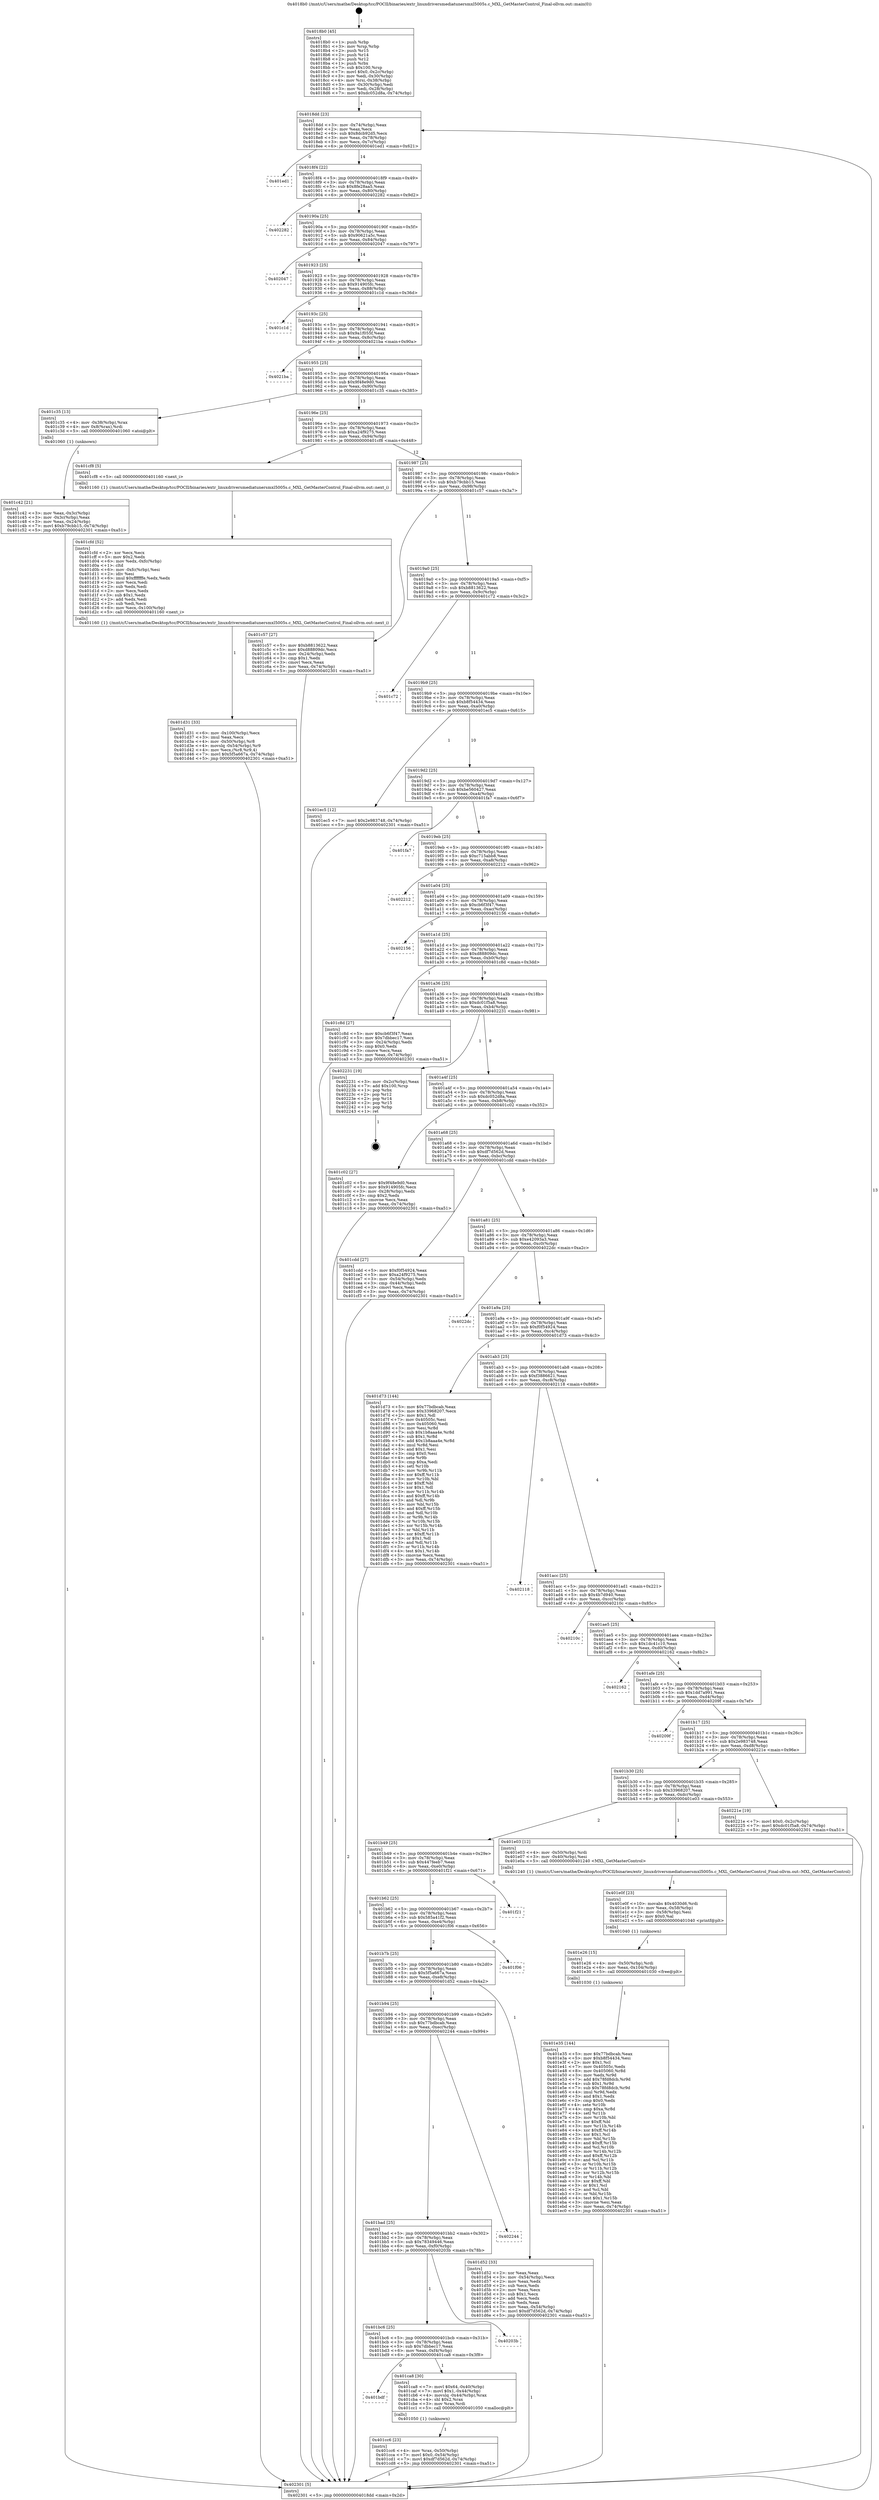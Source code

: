 digraph "0x4018b0" {
  label = "0x4018b0 (/mnt/c/Users/mathe/Desktop/tcc/POCII/binaries/extr_linuxdriversmediatunersmxl5005s.c_MXL_GetMasterControl_Final-ollvm.out::main(0))"
  labelloc = "t"
  node[shape=record]

  Entry [label="",width=0.3,height=0.3,shape=circle,fillcolor=black,style=filled]
  "0x4018dd" [label="{
     0x4018dd [23]\l
     | [instrs]\l
     &nbsp;&nbsp;0x4018dd \<+3\>: mov -0x74(%rbp),%eax\l
     &nbsp;&nbsp;0x4018e0 \<+2\>: mov %eax,%ecx\l
     &nbsp;&nbsp;0x4018e2 \<+6\>: sub $0x8dcb92d5,%ecx\l
     &nbsp;&nbsp;0x4018e8 \<+3\>: mov %eax,-0x78(%rbp)\l
     &nbsp;&nbsp;0x4018eb \<+3\>: mov %ecx,-0x7c(%rbp)\l
     &nbsp;&nbsp;0x4018ee \<+6\>: je 0000000000401ed1 \<main+0x621\>\l
  }"]
  "0x401ed1" [label="{
     0x401ed1\l
  }", style=dashed]
  "0x4018f4" [label="{
     0x4018f4 [22]\l
     | [instrs]\l
     &nbsp;&nbsp;0x4018f4 \<+5\>: jmp 00000000004018f9 \<main+0x49\>\l
     &nbsp;&nbsp;0x4018f9 \<+3\>: mov -0x78(%rbp),%eax\l
     &nbsp;&nbsp;0x4018fc \<+5\>: sub $0x8fe28aa5,%eax\l
     &nbsp;&nbsp;0x401901 \<+3\>: mov %eax,-0x80(%rbp)\l
     &nbsp;&nbsp;0x401904 \<+6\>: je 0000000000402282 \<main+0x9d2\>\l
  }"]
  Exit [label="",width=0.3,height=0.3,shape=circle,fillcolor=black,style=filled,peripheries=2]
  "0x402282" [label="{
     0x402282\l
  }", style=dashed]
  "0x40190a" [label="{
     0x40190a [25]\l
     | [instrs]\l
     &nbsp;&nbsp;0x40190a \<+5\>: jmp 000000000040190f \<main+0x5f\>\l
     &nbsp;&nbsp;0x40190f \<+3\>: mov -0x78(%rbp),%eax\l
     &nbsp;&nbsp;0x401912 \<+5\>: sub $0x90621a5c,%eax\l
     &nbsp;&nbsp;0x401917 \<+6\>: mov %eax,-0x84(%rbp)\l
     &nbsp;&nbsp;0x40191d \<+6\>: je 0000000000402047 \<main+0x797\>\l
  }"]
  "0x401e35" [label="{
     0x401e35 [144]\l
     | [instrs]\l
     &nbsp;&nbsp;0x401e35 \<+5\>: mov $0x77bdbcab,%eax\l
     &nbsp;&nbsp;0x401e3a \<+5\>: mov $0xb8f54434,%esi\l
     &nbsp;&nbsp;0x401e3f \<+2\>: mov $0x1,%cl\l
     &nbsp;&nbsp;0x401e41 \<+7\>: mov 0x40505c,%edx\l
     &nbsp;&nbsp;0x401e48 \<+8\>: mov 0x405060,%r8d\l
     &nbsp;&nbsp;0x401e50 \<+3\>: mov %edx,%r9d\l
     &nbsp;&nbsp;0x401e53 \<+7\>: add $0x78fd8dcb,%r9d\l
     &nbsp;&nbsp;0x401e5a \<+4\>: sub $0x1,%r9d\l
     &nbsp;&nbsp;0x401e5e \<+7\>: sub $0x78fd8dcb,%r9d\l
     &nbsp;&nbsp;0x401e65 \<+4\>: imul %r9d,%edx\l
     &nbsp;&nbsp;0x401e69 \<+3\>: and $0x1,%edx\l
     &nbsp;&nbsp;0x401e6c \<+3\>: cmp $0x0,%edx\l
     &nbsp;&nbsp;0x401e6f \<+4\>: sete %r10b\l
     &nbsp;&nbsp;0x401e73 \<+4\>: cmp $0xa,%r8d\l
     &nbsp;&nbsp;0x401e77 \<+4\>: setl %r11b\l
     &nbsp;&nbsp;0x401e7b \<+3\>: mov %r10b,%bl\l
     &nbsp;&nbsp;0x401e7e \<+3\>: xor $0xff,%bl\l
     &nbsp;&nbsp;0x401e81 \<+3\>: mov %r11b,%r14b\l
     &nbsp;&nbsp;0x401e84 \<+4\>: xor $0xff,%r14b\l
     &nbsp;&nbsp;0x401e88 \<+3\>: xor $0x1,%cl\l
     &nbsp;&nbsp;0x401e8b \<+3\>: mov %bl,%r15b\l
     &nbsp;&nbsp;0x401e8e \<+4\>: and $0xff,%r15b\l
     &nbsp;&nbsp;0x401e92 \<+3\>: and %cl,%r10b\l
     &nbsp;&nbsp;0x401e95 \<+3\>: mov %r14b,%r12b\l
     &nbsp;&nbsp;0x401e98 \<+4\>: and $0xff,%r12b\l
     &nbsp;&nbsp;0x401e9c \<+3\>: and %cl,%r11b\l
     &nbsp;&nbsp;0x401e9f \<+3\>: or %r10b,%r15b\l
     &nbsp;&nbsp;0x401ea2 \<+3\>: or %r11b,%r12b\l
     &nbsp;&nbsp;0x401ea5 \<+3\>: xor %r12b,%r15b\l
     &nbsp;&nbsp;0x401ea8 \<+3\>: or %r14b,%bl\l
     &nbsp;&nbsp;0x401eab \<+3\>: xor $0xff,%bl\l
     &nbsp;&nbsp;0x401eae \<+3\>: or $0x1,%cl\l
     &nbsp;&nbsp;0x401eb1 \<+2\>: and %cl,%bl\l
     &nbsp;&nbsp;0x401eb3 \<+3\>: or %bl,%r15b\l
     &nbsp;&nbsp;0x401eb6 \<+4\>: test $0x1,%r15b\l
     &nbsp;&nbsp;0x401eba \<+3\>: cmovne %esi,%eax\l
     &nbsp;&nbsp;0x401ebd \<+3\>: mov %eax,-0x74(%rbp)\l
     &nbsp;&nbsp;0x401ec0 \<+5\>: jmp 0000000000402301 \<main+0xa51\>\l
  }"]
  "0x402047" [label="{
     0x402047\l
  }", style=dashed]
  "0x401923" [label="{
     0x401923 [25]\l
     | [instrs]\l
     &nbsp;&nbsp;0x401923 \<+5\>: jmp 0000000000401928 \<main+0x78\>\l
     &nbsp;&nbsp;0x401928 \<+3\>: mov -0x78(%rbp),%eax\l
     &nbsp;&nbsp;0x40192b \<+5\>: sub $0x914905fc,%eax\l
     &nbsp;&nbsp;0x401930 \<+6\>: mov %eax,-0x88(%rbp)\l
     &nbsp;&nbsp;0x401936 \<+6\>: je 0000000000401c1d \<main+0x36d\>\l
  }"]
  "0x401e26" [label="{
     0x401e26 [15]\l
     | [instrs]\l
     &nbsp;&nbsp;0x401e26 \<+4\>: mov -0x50(%rbp),%rdi\l
     &nbsp;&nbsp;0x401e2a \<+6\>: mov %eax,-0x104(%rbp)\l
     &nbsp;&nbsp;0x401e30 \<+5\>: call 0000000000401030 \<free@plt\>\l
     | [calls]\l
     &nbsp;&nbsp;0x401030 \{1\} (unknown)\l
  }"]
  "0x401c1d" [label="{
     0x401c1d\l
  }", style=dashed]
  "0x40193c" [label="{
     0x40193c [25]\l
     | [instrs]\l
     &nbsp;&nbsp;0x40193c \<+5\>: jmp 0000000000401941 \<main+0x91\>\l
     &nbsp;&nbsp;0x401941 \<+3\>: mov -0x78(%rbp),%eax\l
     &nbsp;&nbsp;0x401944 \<+5\>: sub $0x9a1f055f,%eax\l
     &nbsp;&nbsp;0x401949 \<+6\>: mov %eax,-0x8c(%rbp)\l
     &nbsp;&nbsp;0x40194f \<+6\>: je 00000000004021ba \<main+0x90a\>\l
  }"]
  "0x401e0f" [label="{
     0x401e0f [23]\l
     | [instrs]\l
     &nbsp;&nbsp;0x401e0f \<+10\>: movabs $0x4030d6,%rdi\l
     &nbsp;&nbsp;0x401e19 \<+3\>: mov %eax,-0x58(%rbp)\l
     &nbsp;&nbsp;0x401e1c \<+3\>: mov -0x58(%rbp),%esi\l
     &nbsp;&nbsp;0x401e1f \<+2\>: mov $0x0,%al\l
     &nbsp;&nbsp;0x401e21 \<+5\>: call 0000000000401040 \<printf@plt\>\l
     | [calls]\l
     &nbsp;&nbsp;0x401040 \{1\} (unknown)\l
  }"]
  "0x4021ba" [label="{
     0x4021ba\l
  }", style=dashed]
  "0x401955" [label="{
     0x401955 [25]\l
     | [instrs]\l
     &nbsp;&nbsp;0x401955 \<+5\>: jmp 000000000040195a \<main+0xaa\>\l
     &nbsp;&nbsp;0x40195a \<+3\>: mov -0x78(%rbp),%eax\l
     &nbsp;&nbsp;0x40195d \<+5\>: sub $0x9f48e9d0,%eax\l
     &nbsp;&nbsp;0x401962 \<+6\>: mov %eax,-0x90(%rbp)\l
     &nbsp;&nbsp;0x401968 \<+6\>: je 0000000000401c35 \<main+0x385\>\l
  }"]
  "0x401d31" [label="{
     0x401d31 [33]\l
     | [instrs]\l
     &nbsp;&nbsp;0x401d31 \<+6\>: mov -0x100(%rbp),%ecx\l
     &nbsp;&nbsp;0x401d37 \<+3\>: imul %eax,%ecx\l
     &nbsp;&nbsp;0x401d3a \<+4\>: mov -0x50(%rbp),%r8\l
     &nbsp;&nbsp;0x401d3e \<+4\>: movslq -0x54(%rbp),%r9\l
     &nbsp;&nbsp;0x401d42 \<+4\>: mov %ecx,(%r8,%r9,4)\l
     &nbsp;&nbsp;0x401d46 \<+7\>: movl $0x5f5a667a,-0x74(%rbp)\l
     &nbsp;&nbsp;0x401d4d \<+5\>: jmp 0000000000402301 \<main+0xa51\>\l
  }"]
  "0x401c35" [label="{
     0x401c35 [13]\l
     | [instrs]\l
     &nbsp;&nbsp;0x401c35 \<+4\>: mov -0x38(%rbp),%rax\l
     &nbsp;&nbsp;0x401c39 \<+4\>: mov 0x8(%rax),%rdi\l
     &nbsp;&nbsp;0x401c3d \<+5\>: call 0000000000401060 \<atoi@plt\>\l
     | [calls]\l
     &nbsp;&nbsp;0x401060 \{1\} (unknown)\l
  }"]
  "0x40196e" [label="{
     0x40196e [25]\l
     | [instrs]\l
     &nbsp;&nbsp;0x40196e \<+5\>: jmp 0000000000401973 \<main+0xc3\>\l
     &nbsp;&nbsp;0x401973 \<+3\>: mov -0x78(%rbp),%eax\l
     &nbsp;&nbsp;0x401976 \<+5\>: sub $0xa24f9275,%eax\l
     &nbsp;&nbsp;0x40197b \<+6\>: mov %eax,-0x94(%rbp)\l
     &nbsp;&nbsp;0x401981 \<+6\>: je 0000000000401cf8 \<main+0x448\>\l
  }"]
  "0x401cfd" [label="{
     0x401cfd [52]\l
     | [instrs]\l
     &nbsp;&nbsp;0x401cfd \<+2\>: xor %ecx,%ecx\l
     &nbsp;&nbsp;0x401cff \<+5\>: mov $0x2,%edx\l
     &nbsp;&nbsp;0x401d04 \<+6\>: mov %edx,-0xfc(%rbp)\l
     &nbsp;&nbsp;0x401d0a \<+1\>: cltd\l
     &nbsp;&nbsp;0x401d0b \<+6\>: mov -0xfc(%rbp),%esi\l
     &nbsp;&nbsp;0x401d11 \<+2\>: idiv %esi\l
     &nbsp;&nbsp;0x401d13 \<+6\>: imul $0xfffffffe,%edx,%edx\l
     &nbsp;&nbsp;0x401d19 \<+2\>: mov %ecx,%edi\l
     &nbsp;&nbsp;0x401d1b \<+2\>: sub %edx,%edi\l
     &nbsp;&nbsp;0x401d1d \<+2\>: mov %ecx,%edx\l
     &nbsp;&nbsp;0x401d1f \<+3\>: sub $0x1,%edx\l
     &nbsp;&nbsp;0x401d22 \<+2\>: add %edx,%edi\l
     &nbsp;&nbsp;0x401d24 \<+2\>: sub %edi,%ecx\l
     &nbsp;&nbsp;0x401d26 \<+6\>: mov %ecx,-0x100(%rbp)\l
     &nbsp;&nbsp;0x401d2c \<+5\>: call 0000000000401160 \<next_i\>\l
     | [calls]\l
     &nbsp;&nbsp;0x401160 \{1\} (/mnt/c/Users/mathe/Desktop/tcc/POCII/binaries/extr_linuxdriversmediatunersmxl5005s.c_MXL_GetMasterControl_Final-ollvm.out::next_i)\l
  }"]
  "0x401cf8" [label="{
     0x401cf8 [5]\l
     | [instrs]\l
     &nbsp;&nbsp;0x401cf8 \<+5\>: call 0000000000401160 \<next_i\>\l
     | [calls]\l
     &nbsp;&nbsp;0x401160 \{1\} (/mnt/c/Users/mathe/Desktop/tcc/POCII/binaries/extr_linuxdriversmediatunersmxl5005s.c_MXL_GetMasterControl_Final-ollvm.out::next_i)\l
  }"]
  "0x401987" [label="{
     0x401987 [25]\l
     | [instrs]\l
     &nbsp;&nbsp;0x401987 \<+5\>: jmp 000000000040198c \<main+0xdc\>\l
     &nbsp;&nbsp;0x40198c \<+3\>: mov -0x78(%rbp),%eax\l
     &nbsp;&nbsp;0x40198f \<+5\>: sub $0xb79cbb15,%eax\l
     &nbsp;&nbsp;0x401994 \<+6\>: mov %eax,-0x98(%rbp)\l
     &nbsp;&nbsp;0x40199a \<+6\>: je 0000000000401c57 \<main+0x3a7\>\l
  }"]
  "0x401cc6" [label="{
     0x401cc6 [23]\l
     | [instrs]\l
     &nbsp;&nbsp;0x401cc6 \<+4\>: mov %rax,-0x50(%rbp)\l
     &nbsp;&nbsp;0x401cca \<+7\>: movl $0x0,-0x54(%rbp)\l
     &nbsp;&nbsp;0x401cd1 \<+7\>: movl $0xdf7d562d,-0x74(%rbp)\l
     &nbsp;&nbsp;0x401cd8 \<+5\>: jmp 0000000000402301 \<main+0xa51\>\l
  }"]
  "0x401c57" [label="{
     0x401c57 [27]\l
     | [instrs]\l
     &nbsp;&nbsp;0x401c57 \<+5\>: mov $0xb8813622,%eax\l
     &nbsp;&nbsp;0x401c5c \<+5\>: mov $0xd88809dc,%ecx\l
     &nbsp;&nbsp;0x401c61 \<+3\>: mov -0x24(%rbp),%edx\l
     &nbsp;&nbsp;0x401c64 \<+3\>: cmp $0x1,%edx\l
     &nbsp;&nbsp;0x401c67 \<+3\>: cmovl %ecx,%eax\l
     &nbsp;&nbsp;0x401c6a \<+3\>: mov %eax,-0x74(%rbp)\l
     &nbsp;&nbsp;0x401c6d \<+5\>: jmp 0000000000402301 \<main+0xa51\>\l
  }"]
  "0x4019a0" [label="{
     0x4019a0 [25]\l
     | [instrs]\l
     &nbsp;&nbsp;0x4019a0 \<+5\>: jmp 00000000004019a5 \<main+0xf5\>\l
     &nbsp;&nbsp;0x4019a5 \<+3\>: mov -0x78(%rbp),%eax\l
     &nbsp;&nbsp;0x4019a8 \<+5\>: sub $0xb8813622,%eax\l
     &nbsp;&nbsp;0x4019ad \<+6\>: mov %eax,-0x9c(%rbp)\l
     &nbsp;&nbsp;0x4019b3 \<+6\>: je 0000000000401c72 \<main+0x3c2\>\l
  }"]
  "0x401bdf" [label="{
     0x401bdf\l
  }", style=dashed]
  "0x401c72" [label="{
     0x401c72\l
  }", style=dashed]
  "0x4019b9" [label="{
     0x4019b9 [25]\l
     | [instrs]\l
     &nbsp;&nbsp;0x4019b9 \<+5\>: jmp 00000000004019be \<main+0x10e\>\l
     &nbsp;&nbsp;0x4019be \<+3\>: mov -0x78(%rbp),%eax\l
     &nbsp;&nbsp;0x4019c1 \<+5\>: sub $0xb8f54434,%eax\l
     &nbsp;&nbsp;0x4019c6 \<+6\>: mov %eax,-0xa0(%rbp)\l
     &nbsp;&nbsp;0x4019cc \<+6\>: je 0000000000401ec5 \<main+0x615\>\l
  }"]
  "0x401ca8" [label="{
     0x401ca8 [30]\l
     | [instrs]\l
     &nbsp;&nbsp;0x401ca8 \<+7\>: movl $0x64,-0x40(%rbp)\l
     &nbsp;&nbsp;0x401caf \<+7\>: movl $0x1,-0x44(%rbp)\l
     &nbsp;&nbsp;0x401cb6 \<+4\>: movslq -0x44(%rbp),%rax\l
     &nbsp;&nbsp;0x401cba \<+4\>: shl $0x2,%rax\l
     &nbsp;&nbsp;0x401cbe \<+3\>: mov %rax,%rdi\l
     &nbsp;&nbsp;0x401cc1 \<+5\>: call 0000000000401050 \<malloc@plt\>\l
     | [calls]\l
     &nbsp;&nbsp;0x401050 \{1\} (unknown)\l
  }"]
  "0x401ec5" [label="{
     0x401ec5 [12]\l
     | [instrs]\l
     &nbsp;&nbsp;0x401ec5 \<+7\>: movl $0x2e983748,-0x74(%rbp)\l
     &nbsp;&nbsp;0x401ecc \<+5\>: jmp 0000000000402301 \<main+0xa51\>\l
  }"]
  "0x4019d2" [label="{
     0x4019d2 [25]\l
     | [instrs]\l
     &nbsp;&nbsp;0x4019d2 \<+5\>: jmp 00000000004019d7 \<main+0x127\>\l
     &nbsp;&nbsp;0x4019d7 \<+3\>: mov -0x78(%rbp),%eax\l
     &nbsp;&nbsp;0x4019da \<+5\>: sub $0xbe560427,%eax\l
     &nbsp;&nbsp;0x4019df \<+6\>: mov %eax,-0xa4(%rbp)\l
     &nbsp;&nbsp;0x4019e5 \<+6\>: je 0000000000401fa7 \<main+0x6f7\>\l
  }"]
  "0x401bc6" [label="{
     0x401bc6 [25]\l
     | [instrs]\l
     &nbsp;&nbsp;0x401bc6 \<+5\>: jmp 0000000000401bcb \<main+0x31b\>\l
     &nbsp;&nbsp;0x401bcb \<+3\>: mov -0x78(%rbp),%eax\l
     &nbsp;&nbsp;0x401bce \<+5\>: sub $0x7dbbec17,%eax\l
     &nbsp;&nbsp;0x401bd3 \<+6\>: mov %eax,-0xf4(%rbp)\l
     &nbsp;&nbsp;0x401bd9 \<+6\>: je 0000000000401ca8 \<main+0x3f8\>\l
  }"]
  "0x401fa7" [label="{
     0x401fa7\l
  }", style=dashed]
  "0x4019eb" [label="{
     0x4019eb [25]\l
     | [instrs]\l
     &nbsp;&nbsp;0x4019eb \<+5\>: jmp 00000000004019f0 \<main+0x140\>\l
     &nbsp;&nbsp;0x4019f0 \<+3\>: mov -0x78(%rbp),%eax\l
     &nbsp;&nbsp;0x4019f3 \<+5\>: sub $0xc715abb8,%eax\l
     &nbsp;&nbsp;0x4019f8 \<+6\>: mov %eax,-0xa8(%rbp)\l
     &nbsp;&nbsp;0x4019fe \<+6\>: je 0000000000402212 \<main+0x962\>\l
  }"]
  "0x40203b" [label="{
     0x40203b\l
  }", style=dashed]
  "0x402212" [label="{
     0x402212\l
  }", style=dashed]
  "0x401a04" [label="{
     0x401a04 [25]\l
     | [instrs]\l
     &nbsp;&nbsp;0x401a04 \<+5\>: jmp 0000000000401a09 \<main+0x159\>\l
     &nbsp;&nbsp;0x401a09 \<+3\>: mov -0x78(%rbp),%eax\l
     &nbsp;&nbsp;0x401a0c \<+5\>: sub $0xcb6f3f47,%eax\l
     &nbsp;&nbsp;0x401a11 \<+6\>: mov %eax,-0xac(%rbp)\l
     &nbsp;&nbsp;0x401a17 \<+6\>: je 0000000000402156 \<main+0x8a6\>\l
  }"]
  "0x401bad" [label="{
     0x401bad [25]\l
     | [instrs]\l
     &nbsp;&nbsp;0x401bad \<+5\>: jmp 0000000000401bb2 \<main+0x302\>\l
     &nbsp;&nbsp;0x401bb2 \<+3\>: mov -0x78(%rbp),%eax\l
     &nbsp;&nbsp;0x401bb5 \<+5\>: sub $0x78349446,%eax\l
     &nbsp;&nbsp;0x401bba \<+6\>: mov %eax,-0xf0(%rbp)\l
     &nbsp;&nbsp;0x401bc0 \<+6\>: je 000000000040203b \<main+0x78b\>\l
  }"]
  "0x402156" [label="{
     0x402156\l
  }", style=dashed]
  "0x401a1d" [label="{
     0x401a1d [25]\l
     | [instrs]\l
     &nbsp;&nbsp;0x401a1d \<+5\>: jmp 0000000000401a22 \<main+0x172\>\l
     &nbsp;&nbsp;0x401a22 \<+3\>: mov -0x78(%rbp),%eax\l
     &nbsp;&nbsp;0x401a25 \<+5\>: sub $0xd88809dc,%eax\l
     &nbsp;&nbsp;0x401a2a \<+6\>: mov %eax,-0xb0(%rbp)\l
     &nbsp;&nbsp;0x401a30 \<+6\>: je 0000000000401c8d \<main+0x3dd\>\l
  }"]
  "0x402244" [label="{
     0x402244\l
  }", style=dashed]
  "0x401c8d" [label="{
     0x401c8d [27]\l
     | [instrs]\l
     &nbsp;&nbsp;0x401c8d \<+5\>: mov $0xcb6f3f47,%eax\l
     &nbsp;&nbsp;0x401c92 \<+5\>: mov $0x7dbbec17,%ecx\l
     &nbsp;&nbsp;0x401c97 \<+3\>: mov -0x24(%rbp),%edx\l
     &nbsp;&nbsp;0x401c9a \<+3\>: cmp $0x0,%edx\l
     &nbsp;&nbsp;0x401c9d \<+3\>: cmove %ecx,%eax\l
     &nbsp;&nbsp;0x401ca0 \<+3\>: mov %eax,-0x74(%rbp)\l
     &nbsp;&nbsp;0x401ca3 \<+5\>: jmp 0000000000402301 \<main+0xa51\>\l
  }"]
  "0x401a36" [label="{
     0x401a36 [25]\l
     | [instrs]\l
     &nbsp;&nbsp;0x401a36 \<+5\>: jmp 0000000000401a3b \<main+0x18b\>\l
     &nbsp;&nbsp;0x401a3b \<+3\>: mov -0x78(%rbp),%eax\l
     &nbsp;&nbsp;0x401a3e \<+5\>: sub $0xdc01f5a8,%eax\l
     &nbsp;&nbsp;0x401a43 \<+6\>: mov %eax,-0xb4(%rbp)\l
     &nbsp;&nbsp;0x401a49 \<+6\>: je 0000000000402231 \<main+0x981\>\l
  }"]
  "0x401b94" [label="{
     0x401b94 [25]\l
     | [instrs]\l
     &nbsp;&nbsp;0x401b94 \<+5\>: jmp 0000000000401b99 \<main+0x2e9\>\l
     &nbsp;&nbsp;0x401b99 \<+3\>: mov -0x78(%rbp),%eax\l
     &nbsp;&nbsp;0x401b9c \<+5\>: sub $0x77bdbcab,%eax\l
     &nbsp;&nbsp;0x401ba1 \<+6\>: mov %eax,-0xec(%rbp)\l
     &nbsp;&nbsp;0x401ba7 \<+6\>: je 0000000000402244 \<main+0x994\>\l
  }"]
  "0x402231" [label="{
     0x402231 [19]\l
     | [instrs]\l
     &nbsp;&nbsp;0x402231 \<+3\>: mov -0x2c(%rbp),%eax\l
     &nbsp;&nbsp;0x402234 \<+7\>: add $0x100,%rsp\l
     &nbsp;&nbsp;0x40223b \<+1\>: pop %rbx\l
     &nbsp;&nbsp;0x40223c \<+2\>: pop %r12\l
     &nbsp;&nbsp;0x40223e \<+2\>: pop %r14\l
     &nbsp;&nbsp;0x402240 \<+2\>: pop %r15\l
     &nbsp;&nbsp;0x402242 \<+1\>: pop %rbp\l
     &nbsp;&nbsp;0x402243 \<+1\>: ret\l
  }"]
  "0x401a4f" [label="{
     0x401a4f [25]\l
     | [instrs]\l
     &nbsp;&nbsp;0x401a4f \<+5\>: jmp 0000000000401a54 \<main+0x1a4\>\l
     &nbsp;&nbsp;0x401a54 \<+3\>: mov -0x78(%rbp),%eax\l
     &nbsp;&nbsp;0x401a57 \<+5\>: sub $0xdc052d8a,%eax\l
     &nbsp;&nbsp;0x401a5c \<+6\>: mov %eax,-0xb8(%rbp)\l
     &nbsp;&nbsp;0x401a62 \<+6\>: je 0000000000401c02 \<main+0x352\>\l
  }"]
  "0x401d52" [label="{
     0x401d52 [33]\l
     | [instrs]\l
     &nbsp;&nbsp;0x401d52 \<+2\>: xor %eax,%eax\l
     &nbsp;&nbsp;0x401d54 \<+3\>: mov -0x54(%rbp),%ecx\l
     &nbsp;&nbsp;0x401d57 \<+2\>: mov %eax,%edx\l
     &nbsp;&nbsp;0x401d59 \<+2\>: sub %ecx,%edx\l
     &nbsp;&nbsp;0x401d5b \<+2\>: mov %eax,%ecx\l
     &nbsp;&nbsp;0x401d5d \<+3\>: sub $0x1,%ecx\l
     &nbsp;&nbsp;0x401d60 \<+2\>: add %ecx,%edx\l
     &nbsp;&nbsp;0x401d62 \<+2\>: sub %edx,%eax\l
     &nbsp;&nbsp;0x401d64 \<+3\>: mov %eax,-0x54(%rbp)\l
     &nbsp;&nbsp;0x401d67 \<+7\>: movl $0xdf7d562d,-0x74(%rbp)\l
     &nbsp;&nbsp;0x401d6e \<+5\>: jmp 0000000000402301 \<main+0xa51\>\l
  }"]
  "0x401c02" [label="{
     0x401c02 [27]\l
     | [instrs]\l
     &nbsp;&nbsp;0x401c02 \<+5\>: mov $0x9f48e9d0,%eax\l
     &nbsp;&nbsp;0x401c07 \<+5\>: mov $0x914905fc,%ecx\l
     &nbsp;&nbsp;0x401c0c \<+3\>: mov -0x28(%rbp),%edx\l
     &nbsp;&nbsp;0x401c0f \<+3\>: cmp $0x2,%edx\l
     &nbsp;&nbsp;0x401c12 \<+3\>: cmovne %ecx,%eax\l
     &nbsp;&nbsp;0x401c15 \<+3\>: mov %eax,-0x74(%rbp)\l
     &nbsp;&nbsp;0x401c18 \<+5\>: jmp 0000000000402301 \<main+0xa51\>\l
  }"]
  "0x401a68" [label="{
     0x401a68 [25]\l
     | [instrs]\l
     &nbsp;&nbsp;0x401a68 \<+5\>: jmp 0000000000401a6d \<main+0x1bd\>\l
     &nbsp;&nbsp;0x401a6d \<+3\>: mov -0x78(%rbp),%eax\l
     &nbsp;&nbsp;0x401a70 \<+5\>: sub $0xdf7d562d,%eax\l
     &nbsp;&nbsp;0x401a75 \<+6\>: mov %eax,-0xbc(%rbp)\l
     &nbsp;&nbsp;0x401a7b \<+6\>: je 0000000000401cdd \<main+0x42d\>\l
  }"]
  "0x402301" [label="{
     0x402301 [5]\l
     | [instrs]\l
     &nbsp;&nbsp;0x402301 \<+5\>: jmp 00000000004018dd \<main+0x2d\>\l
  }"]
  "0x4018b0" [label="{
     0x4018b0 [45]\l
     | [instrs]\l
     &nbsp;&nbsp;0x4018b0 \<+1\>: push %rbp\l
     &nbsp;&nbsp;0x4018b1 \<+3\>: mov %rsp,%rbp\l
     &nbsp;&nbsp;0x4018b4 \<+2\>: push %r15\l
     &nbsp;&nbsp;0x4018b6 \<+2\>: push %r14\l
     &nbsp;&nbsp;0x4018b8 \<+2\>: push %r12\l
     &nbsp;&nbsp;0x4018ba \<+1\>: push %rbx\l
     &nbsp;&nbsp;0x4018bb \<+7\>: sub $0x100,%rsp\l
     &nbsp;&nbsp;0x4018c2 \<+7\>: movl $0x0,-0x2c(%rbp)\l
     &nbsp;&nbsp;0x4018c9 \<+3\>: mov %edi,-0x30(%rbp)\l
     &nbsp;&nbsp;0x4018cc \<+4\>: mov %rsi,-0x38(%rbp)\l
     &nbsp;&nbsp;0x4018d0 \<+3\>: mov -0x30(%rbp),%edi\l
     &nbsp;&nbsp;0x4018d3 \<+3\>: mov %edi,-0x28(%rbp)\l
     &nbsp;&nbsp;0x4018d6 \<+7\>: movl $0xdc052d8a,-0x74(%rbp)\l
  }"]
  "0x401c42" [label="{
     0x401c42 [21]\l
     | [instrs]\l
     &nbsp;&nbsp;0x401c42 \<+3\>: mov %eax,-0x3c(%rbp)\l
     &nbsp;&nbsp;0x401c45 \<+3\>: mov -0x3c(%rbp),%eax\l
     &nbsp;&nbsp;0x401c48 \<+3\>: mov %eax,-0x24(%rbp)\l
     &nbsp;&nbsp;0x401c4b \<+7\>: movl $0xb79cbb15,-0x74(%rbp)\l
     &nbsp;&nbsp;0x401c52 \<+5\>: jmp 0000000000402301 \<main+0xa51\>\l
  }"]
  "0x401b7b" [label="{
     0x401b7b [25]\l
     | [instrs]\l
     &nbsp;&nbsp;0x401b7b \<+5\>: jmp 0000000000401b80 \<main+0x2d0\>\l
     &nbsp;&nbsp;0x401b80 \<+3\>: mov -0x78(%rbp),%eax\l
     &nbsp;&nbsp;0x401b83 \<+5\>: sub $0x5f5a667a,%eax\l
     &nbsp;&nbsp;0x401b88 \<+6\>: mov %eax,-0xe8(%rbp)\l
     &nbsp;&nbsp;0x401b8e \<+6\>: je 0000000000401d52 \<main+0x4a2\>\l
  }"]
  "0x401cdd" [label="{
     0x401cdd [27]\l
     | [instrs]\l
     &nbsp;&nbsp;0x401cdd \<+5\>: mov $0xf0f54924,%eax\l
     &nbsp;&nbsp;0x401ce2 \<+5\>: mov $0xa24f9275,%ecx\l
     &nbsp;&nbsp;0x401ce7 \<+3\>: mov -0x54(%rbp),%edx\l
     &nbsp;&nbsp;0x401cea \<+3\>: cmp -0x44(%rbp),%edx\l
     &nbsp;&nbsp;0x401ced \<+3\>: cmovl %ecx,%eax\l
     &nbsp;&nbsp;0x401cf0 \<+3\>: mov %eax,-0x74(%rbp)\l
     &nbsp;&nbsp;0x401cf3 \<+5\>: jmp 0000000000402301 \<main+0xa51\>\l
  }"]
  "0x401a81" [label="{
     0x401a81 [25]\l
     | [instrs]\l
     &nbsp;&nbsp;0x401a81 \<+5\>: jmp 0000000000401a86 \<main+0x1d6\>\l
     &nbsp;&nbsp;0x401a86 \<+3\>: mov -0x78(%rbp),%eax\l
     &nbsp;&nbsp;0x401a89 \<+5\>: sub $0xe42093a3,%eax\l
     &nbsp;&nbsp;0x401a8e \<+6\>: mov %eax,-0xc0(%rbp)\l
     &nbsp;&nbsp;0x401a94 \<+6\>: je 00000000004022dc \<main+0xa2c\>\l
  }"]
  "0x401f06" [label="{
     0x401f06\l
  }", style=dashed]
  "0x4022dc" [label="{
     0x4022dc\l
  }", style=dashed]
  "0x401a9a" [label="{
     0x401a9a [25]\l
     | [instrs]\l
     &nbsp;&nbsp;0x401a9a \<+5\>: jmp 0000000000401a9f \<main+0x1ef\>\l
     &nbsp;&nbsp;0x401a9f \<+3\>: mov -0x78(%rbp),%eax\l
     &nbsp;&nbsp;0x401aa2 \<+5\>: sub $0xf0f54924,%eax\l
     &nbsp;&nbsp;0x401aa7 \<+6\>: mov %eax,-0xc4(%rbp)\l
     &nbsp;&nbsp;0x401aad \<+6\>: je 0000000000401d73 \<main+0x4c3\>\l
  }"]
  "0x401b62" [label="{
     0x401b62 [25]\l
     | [instrs]\l
     &nbsp;&nbsp;0x401b62 \<+5\>: jmp 0000000000401b67 \<main+0x2b7\>\l
     &nbsp;&nbsp;0x401b67 \<+3\>: mov -0x78(%rbp),%eax\l
     &nbsp;&nbsp;0x401b6a \<+5\>: sub $0x585a41f2,%eax\l
     &nbsp;&nbsp;0x401b6f \<+6\>: mov %eax,-0xe4(%rbp)\l
     &nbsp;&nbsp;0x401b75 \<+6\>: je 0000000000401f06 \<main+0x656\>\l
  }"]
  "0x401d73" [label="{
     0x401d73 [144]\l
     | [instrs]\l
     &nbsp;&nbsp;0x401d73 \<+5\>: mov $0x77bdbcab,%eax\l
     &nbsp;&nbsp;0x401d78 \<+5\>: mov $0x33968207,%ecx\l
     &nbsp;&nbsp;0x401d7d \<+2\>: mov $0x1,%dl\l
     &nbsp;&nbsp;0x401d7f \<+7\>: mov 0x40505c,%esi\l
     &nbsp;&nbsp;0x401d86 \<+7\>: mov 0x405060,%edi\l
     &nbsp;&nbsp;0x401d8d \<+3\>: mov %esi,%r8d\l
     &nbsp;&nbsp;0x401d90 \<+7\>: sub $0x1b8aaa4e,%r8d\l
     &nbsp;&nbsp;0x401d97 \<+4\>: sub $0x1,%r8d\l
     &nbsp;&nbsp;0x401d9b \<+7\>: add $0x1b8aaa4e,%r8d\l
     &nbsp;&nbsp;0x401da2 \<+4\>: imul %r8d,%esi\l
     &nbsp;&nbsp;0x401da6 \<+3\>: and $0x1,%esi\l
     &nbsp;&nbsp;0x401da9 \<+3\>: cmp $0x0,%esi\l
     &nbsp;&nbsp;0x401dac \<+4\>: sete %r9b\l
     &nbsp;&nbsp;0x401db0 \<+3\>: cmp $0xa,%edi\l
     &nbsp;&nbsp;0x401db3 \<+4\>: setl %r10b\l
     &nbsp;&nbsp;0x401db7 \<+3\>: mov %r9b,%r11b\l
     &nbsp;&nbsp;0x401dba \<+4\>: xor $0xff,%r11b\l
     &nbsp;&nbsp;0x401dbe \<+3\>: mov %r10b,%bl\l
     &nbsp;&nbsp;0x401dc1 \<+3\>: xor $0xff,%bl\l
     &nbsp;&nbsp;0x401dc4 \<+3\>: xor $0x1,%dl\l
     &nbsp;&nbsp;0x401dc7 \<+3\>: mov %r11b,%r14b\l
     &nbsp;&nbsp;0x401dca \<+4\>: and $0xff,%r14b\l
     &nbsp;&nbsp;0x401dce \<+3\>: and %dl,%r9b\l
     &nbsp;&nbsp;0x401dd1 \<+3\>: mov %bl,%r15b\l
     &nbsp;&nbsp;0x401dd4 \<+4\>: and $0xff,%r15b\l
     &nbsp;&nbsp;0x401dd8 \<+3\>: and %dl,%r10b\l
     &nbsp;&nbsp;0x401ddb \<+3\>: or %r9b,%r14b\l
     &nbsp;&nbsp;0x401dde \<+3\>: or %r10b,%r15b\l
     &nbsp;&nbsp;0x401de1 \<+3\>: xor %r15b,%r14b\l
     &nbsp;&nbsp;0x401de4 \<+3\>: or %bl,%r11b\l
     &nbsp;&nbsp;0x401de7 \<+4\>: xor $0xff,%r11b\l
     &nbsp;&nbsp;0x401deb \<+3\>: or $0x1,%dl\l
     &nbsp;&nbsp;0x401dee \<+3\>: and %dl,%r11b\l
     &nbsp;&nbsp;0x401df1 \<+3\>: or %r11b,%r14b\l
     &nbsp;&nbsp;0x401df4 \<+4\>: test $0x1,%r14b\l
     &nbsp;&nbsp;0x401df8 \<+3\>: cmovne %ecx,%eax\l
     &nbsp;&nbsp;0x401dfb \<+3\>: mov %eax,-0x74(%rbp)\l
     &nbsp;&nbsp;0x401dfe \<+5\>: jmp 0000000000402301 \<main+0xa51\>\l
  }"]
  "0x401ab3" [label="{
     0x401ab3 [25]\l
     | [instrs]\l
     &nbsp;&nbsp;0x401ab3 \<+5\>: jmp 0000000000401ab8 \<main+0x208\>\l
     &nbsp;&nbsp;0x401ab8 \<+3\>: mov -0x78(%rbp),%eax\l
     &nbsp;&nbsp;0x401abb \<+5\>: sub $0xf3886621,%eax\l
     &nbsp;&nbsp;0x401ac0 \<+6\>: mov %eax,-0xc8(%rbp)\l
     &nbsp;&nbsp;0x401ac6 \<+6\>: je 0000000000402118 \<main+0x868\>\l
  }"]
  "0x401f21" [label="{
     0x401f21\l
  }", style=dashed]
  "0x402118" [label="{
     0x402118\l
  }", style=dashed]
  "0x401acc" [label="{
     0x401acc [25]\l
     | [instrs]\l
     &nbsp;&nbsp;0x401acc \<+5\>: jmp 0000000000401ad1 \<main+0x221\>\l
     &nbsp;&nbsp;0x401ad1 \<+3\>: mov -0x78(%rbp),%eax\l
     &nbsp;&nbsp;0x401ad4 \<+5\>: sub $0x4b7d940,%eax\l
     &nbsp;&nbsp;0x401ad9 \<+6\>: mov %eax,-0xcc(%rbp)\l
     &nbsp;&nbsp;0x401adf \<+6\>: je 000000000040210c \<main+0x85c\>\l
  }"]
  "0x401b49" [label="{
     0x401b49 [25]\l
     | [instrs]\l
     &nbsp;&nbsp;0x401b49 \<+5\>: jmp 0000000000401b4e \<main+0x29e\>\l
     &nbsp;&nbsp;0x401b4e \<+3\>: mov -0x78(%rbp),%eax\l
     &nbsp;&nbsp;0x401b51 \<+5\>: sub $0x447feeb7,%eax\l
     &nbsp;&nbsp;0x401b56 \<+6\>: mov %eax,-0xe0(%rbp)\l
     &nbsp;&nbsp;0x401b5c \<+6\>: je 0000000000401f21 \<main+0x671\>\l
  }"]
  "0x40210c" [label="{
     0x40210c\l
  }", style=dashed]
  "0x401ae5" [label="{
     0x401ae5 [25]\l
     | [instrs]\l
     &nbsp;&nbsp;0x401ae5 \<+5\>: jmp 0000000000401aea \<main+0x23a\>\l
     &nbsp;&nbsp;0x401aea \<+3\>: mov -0x78(%rbp),%eax\l
     &nbsp;&nbsp;0x401aed \<+5\>: sub $0x1dc41c10,%eax\l
     &nbsp;&nbsp;0x401af2 \<+6\>: mov %eax,-0xd0(%rbp)\l
     &nbsp;&nbsp;0x401af8 \<+6\>: je 0000000000402162 \<main+0x8b2\>\l
  }"]
  "0x401e03" [label="{
     0x401e03 [12]\l
     | [instrs]\l
     &nbsp;&nbsp;0x401e03 \<+4\>: mov -0x50(%rbp),%rdi\l
     &nbsp;&nbsp;0x401e07 \<+3\>: mov -0x40(%rbp),%esi\l
     &nbsp;&nbsp;0x401e0a \<+5\>: call 0000000000401240 \<MXL_GetMasterControl\>\l
     | [calls]\l
     &nbsp;&nbsp;0x401240 \{1\} (/mnt/c/Users/mathe/Desktop/tcc/POCII/binaries/extr_linuxdriversmediatunersmxl5005s.c_MXL_GetMasterControl_Final-ollvm.out::MXL_GetMasterControl)\l
  }"]
  "0x402162" [label="{
     0x402162\l
  }", style=dashed]
  "0x401afe" [label="{
     0x401afe [25]\l
     | [instrs]\l
     &nbsp;&nbsp;0x401afe \<+5\>: jmp 0000000000401b03 \<main+0x253\>\l
     &nbsp;&nbsp;0x401b03 \<+3\>: mov -0x78(%rbp),%eax\l
     &nbsp;&nbsp;0x401b06 \<+5\>: sub $0x1dd7a991,%eax\l
     &nbsp;&nbsp;0x401b0b \<+6\>: mov %eax,-0xd4(%rbp)\l
     &nbsp;&nbsp;0x401b11 \<+6\>: je 000000000040209f \<main+0x7ef\>\l
  }"]
  "0x401b30" [label="{
     0x401b30 [25]\l
     | [instrs]\l
     &nbsp;&nbsp;0x401b30 \<+5\>: jmp 0000000000401b35 \<main+0x285\>\l
     &nbsp;&nbsp;0x401b35 \<+3\>: mov -0x78(%rbp),%eax\l
     &nbsp;&nbsp;0x401b38 \<+5\>: sub $0x33968207,%eax\l
     &nbsp;&nbsp;0x401b3d \<+6\>: mov %eax,-0xdc(%rbp)\l
     &nbsp;&nbsp;0x401b43 \<+6\>: je 0000000000401e03 \<main+0x553\>\l
  }"]
  "0x40209f" [label="{
     0x40209f\l
  }", style=dashed]
  "0x401b17" [label="{
     0x401b17 [25]\l
     | [instrs]\l
     &nbsp;&nbsp;0x401b17 \<+5\>: jmp 0000000000401b1c \<main+0x26c\>\l
     &nbsp;&nbsp;0x401b1c \<+3\>: mov -0x78(%rbp),%eax\l
     &nbsp;&nbsp;0x401b1f \<+5\>: sub $0x2e983748,%eax\l
     &nbsp;&nbsp;0x401b24 \<+6\>: mov %eax,-0xd8(%rbp)\l
     &nbsp;&nbsp;0x401b2a \<+6\>: je 000000000040221e \<main+0x96e\>\l
  }"]
  "0x40221e" [label="{
     0x40221e [19]\l
     | [instrs]\l
     &nbsp;&nbsp;0x40221e \<+7\>: movl $0x0,-0x2c(%rbp)\l
     &nbsp;&nbsp;0x402225 \<+7\>: movl $0xdc01f5a8,-0x74(%rbp)\l
     &nbsp;&nbsp;0x40222c \<+5\>: jmp 0000000000402301 \<main+0xa51\>\l
  }"]
  Entry -> "0x4018b0" [label=" 1"]
  "0x4018dd" -> "0x401ed1" [label=" 0"]
  "0x4018dd" -> "0x4018f4" [label=" 14"]
  "0x402231" -> Exit [label=" 1"]
  "0x4018f4" -> "0x402282" [label=" 0"]
  "0x4018f4" -> "0x40190a" [label=" 14"]
  "0x40221e" -> "0x402301" [label=" 1"]
  "0x40190a" -> "0x402047" [label=" 0"]
  "0x40190a" -> "0x401923" [label=" 14"]
  "0x401ec5" -> "0x402301" [label=" 1"]
  "0x401923" -> "0x401c1d" [label=" 0"]
  "0x401923" -> "0x40193c" [label=" 14"]
  "0x401e35" -> "0x402301" [label=" 1"]
  "0x40193c" -> "0x4021ba" [label=" 0"]
  "0x40193c" -> "0x401955" [label=" 14"]
  "0x401e26" -> "0x401e35" [label=" 1"]
  "0x401955" -> "0x401c35" [label=" 1"]
  "0x401955" -> "0x40196e" [label=" 13"]
  "0x401e0f" -> "0x401e26" [label=" 1"]
  "0x40196e" -> "0x401cf8" [label=" 1"]
  "0x40196e" -> "0x401987" [label=" 12"]
  "0x401e03" -> "0x401e0f" [label=" 1"]
  "0x401987" -> "0x401c57" [label=" 1"]
  "0x401987" -> "0x4019a0" [label=" 11"]
  "0x401d73" -> "0x402301" [label=" 1"]
  "0x4019a0" -> "0x401c72" [label=" 0"]
  "0x4019a0" -> "0x4019b9" [label=" 11"]
  "0x401d52" -> "0x402301" [label=" 1"]
  "0x4019b9" -> "0x401ec5" [label=" 1"]
  "0x4019b9" -> "0x4019d2" [label=" 10"]
  "0x401d31" -> "0x402301" [label=" 1"]
  "0x4019d2" -> "0x401fa7" [label=" 0"]
  "0x4019d2" -> "0x4019eb" [label=" 10"]
  "0x401cf8" -> "0x401cfd" [label=" 1"]
  "0x4019eb" -> "0x402212" [label=" 0"]
  "0x4019eb" -> "0x401a04" [label=" 10"]
  "0x401cdd" -> "0x402301" [label=" 2"]
  "0x401a04" -> "0x402156" [label=" 0"]
  "0x401a04" -> "0x401a1d" [label=" 10"]
  "0x401ca8" -> "0x401cc6" [label=" 1"]
  "0x401a1d" -> "0x401c8d" [label=" 1"]
  "0x401a1d" -> "0x401a36" [label=" 9"]
  "0x401bc6" -> "0x401bdf" [label=" 0"]
  "0x401a36" -> "0x402231" [label=" 1"]
  "0x401a36" -> "0x401a4f" [label=" 8"]
  "0x401cfd" -> "0x401d31" [label=" 1"]
  "0x401a4f" -> "0x401c02" [label=" 1"]
  "0x401a4f" -> "0x401a68" [label=" 7"]
  "0x401c02" -> "0x402301" [label=" 1"]
  "0x4018b0" -> "0x4018dd" [label=" 1"]
  "0x402301" -> "0x4018dd" [label=" 13"]
  "0x401c35" -> "0x401c42" [label=" 1"]
  "0x401c42" -> "0x402301" [label=" 1"]
  "0x401c57" -> "0x402301" [label=" 1"]
  "0x401c8d" -> "0x402301" [label=" 1"]
  "0x401bad" -> "0x401bc6" [label=" 1"]
  "0x401a68" -> "0x401cdd" [label=" 2"]
  "0x401a68" -> "0x401a81" [label=" 5"]
  "0x401cc6" -> "0x402301" [label=" 1"]
  "0x401a81" -> "0x4022dc" [label=" 0"]
  "0x401a81" -> "0x401a9a" [label=" 5"]
  "0x401b94" -> "0x401bad" [label=" 1"]
  "0x401a9a" -> "0x401d73" [label=" 1"]
  "0x401a9a" -> "0x401ab3" [label=" 4"]
  "0x401bc6" -> "0x401ca8" [label=" 1"]
  "0x401ab3" -> "0x402118" [label=" 0"]
  "0x401ab3" -> "0x401acc" [label=" 4"]
  "0x401b7b" -> "0x401b94" [label=" 1"]
  "0x401acc" -> "0x40210c" [label=" 0"]
  "0x401acc" -> "0x401ae5" [label=" 4"]
  "0x401bad" -> "0x40203b" [label=" 0"]
  "0x401ae5" -> "0x402162" [label=" 0"]
  "0x401ae5" -> "0x401afe" [label=" 4"]
  "0x401b62" -> "0x401b7b" [label=" 2"]
  "0x401afe" -> "0x40209f" [label=" 0"]
  "0x401afe" -> "0x401b17" [label=" 4"]
  "0x401b94" -> "0x402244" [label=" 0"]
  "0x401b17" -> "0x40221e" [label=" 1"]
  "0x401b17" -> "0x401b30" [label=" 3"]
  "0x401b62" -> "0x401f06" [label=" 0"]
  "0x401b30" -> "0x401e03" [label=" 1"]
  "0x401b30" -> "0x401b49" [label=" 2"]
  "0x401b7b" -> "0x401d52" [label=" 1"]
  "0x401b49" -> "0x401f21" [label=" 0"]
  "0x401b49" -> "0x401b62" [label=" 2"]
}
